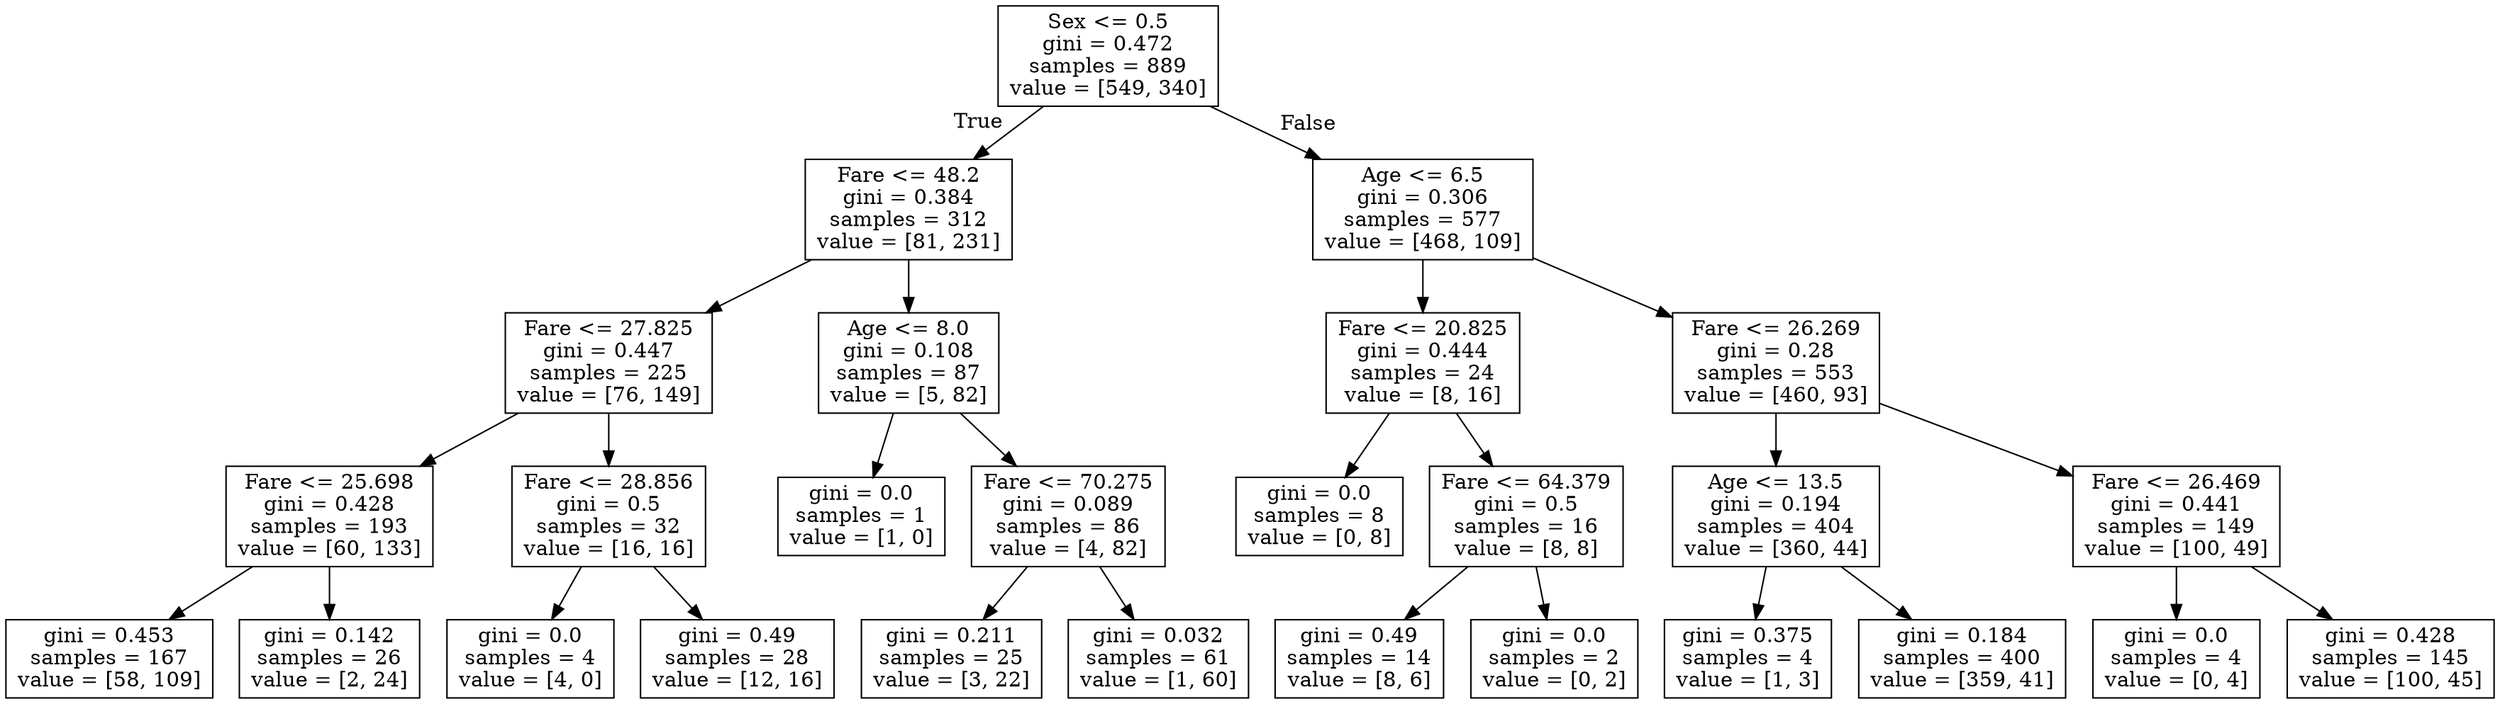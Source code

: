 digraph Tree {
node [shape=box] ;
0 [label="Sex <= 0.5\ngini = 0.472\nsamples = 889\nvalue = [549, 340]"] ;
1 [label="Fare <= 48.2\ngini = 0.384\nsamples = 312\nvalue = [81, 231]"] ;
0 -> 1 [labeldistance=2.5, labelangle=45, headlabel="True"] ;
2 [label="Fare <= 27.825\ngini = 0.447\nsamples = 225\nvalue = [76, 149]"] ;
1 -> 2 ;
3 [label="Fare <= 25.698\ngini = 0.428\nsamples = 193\nvalue = [60, 133]"] ;
2 -> 3 ;
4 [label="gini = 0.453\nsamples = 167\nvalue = [58, 109]"] ;
3 -> 4 ;
5 [label="gini = 0.142\nsamples = 26\nvalue = [2, 24]"] ;
3 -> 5 ;
6 [label="Fare <= 28.856\ngini = 0.5\nsamples = 32\nvalue = [16, 16]"] ;
2 -> 6 ;
7 [label="gini = 0.0\nsamples = 4\nvalue = [4, 0]"] ;
6 -> 7 ;
8 [label="gini = 0.49\nsamples = 28\nvalue = [12, 16]"] ;
6 -> 8 ;
9 [label="Age <= 8.0\ngini = 0.108\nsamples = 87\nvalue = [5, 82]"] ;
1 -> 9 ;
10 [label="gini = 0.0\nsamples = 1\nvalue = [1, 0]"] ;
9 -> 10 ;
11 [label="Fare <= 70.275\ngini = 0.089\nsamples = 86\nvalue = [4, 82]"] ;
9 -> 11 ;
12 [label="gini = 0.211\nsamples = 25\nvalue = [3, 22]"] ;
11 -> 12 ;
13 [label="gini = 0.032\nsamples = 61\nvalue = [1, 60]"] ;
11 -> 13 ;
14 [label="Age <= 6.5\ngini = 0.306\nsamples = 577\nvalue = [468, 109]"] ;
0 -> 14 [labeldistance=2.5, labelangle=-45, headlabel="False"] ;
15 [label="Fare <= 20.825\ngini = 0.444\nsamples = 24\nvalue = [8, 16]"] ;
14 -> 15 ;
16 [label="gini = 0.0\nsamples = 8\nvalue = [0, 8]"] ;
15 -> 16 ;
17 [label="Fare <= 64.379\ngini = 0.5\nsamples = 16\nvalue = [8, 8]"] ;
15 -> 17 ;
18 [label="gini = 0.49\nsamples = 14\nvalue = [8, 6]"] ;
17 -> 18 ;
19 [label="gini = 0.0\nsamples = 2\nvalue = [0, 2]"] ;
17 -> 19 ;
20 [label="Fare <= 26.269\ngini = 0.28\nsamples = 553\nvalue = [460, 93]"] ;
14 -> 20 ;
21 [label="Age <= 13.5\ngini = 0.194\nsamples = 404\nvalue = [360, 44]"] ;
20 -> 21 ;
22 [label="gini = 0.375\nsamples = 4\nvalue = [1, 3]"] ;
21 -> 22 ;
23 [label="gini = 0.184\nsamples = 400\nvalue = [359, 41]"] ;
21 -> 23 ;
24 [label="Fare <= 26.469\ngini = 0.441\nsamples = 149\nvalue = [100, 49]"] ;
20 -> 24 ;
25 [label="gini = 0.0\nsamples = 4\nvalue = [0, 4]"] ;
24 -> 25 ;
26 [label="gini = 0.428\nsamples = 145\nvalue = [100, 45]"] ;
24 -> 26 ;
}
